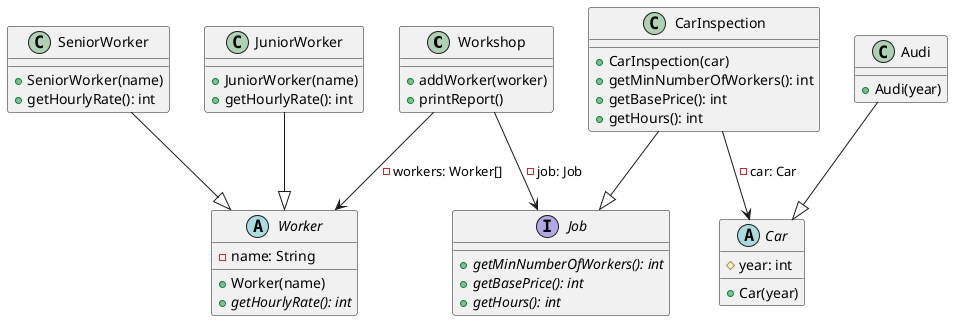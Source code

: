 @startuml

class Workshop {
    + addWorker(worker)
    + printReport()
}

abstract class Worker {
    - name: String
    + Worker(name)
    + {abstract} getHourlyRate(): int
}

class SeniorWorker {
    + SeniorWorker(name)
    + getHourlyRate(): int
}

class JuniorWorker {
    + JuniorWorker(name)
    + getHourlyRate(): int
}

interface Job {
    + {abstract} getMinNumberOfWorkers(): int
    + {abstract} getBasePrice(): int
    + {abstract} getHours(): int
}

class CarInspection {
    + CarInspection(car)
    + getMinNumberOfWorkers(): int
    + getBasePrice(): int
    + getHours(): int

}

abstract class Car {
    # year: int
    + Car(year)
}

class Audi {
    + Audi(year)
}

SeniorWorker --|> Worker

JuniorWorker --|> Worker

Workshop --> Worker: - workers: Worker[]

Workshop --> Job: - job: Job

CarInspection --|> Job

Audi --|> Car

CarInspection --> Car: - car: Car

@enduml